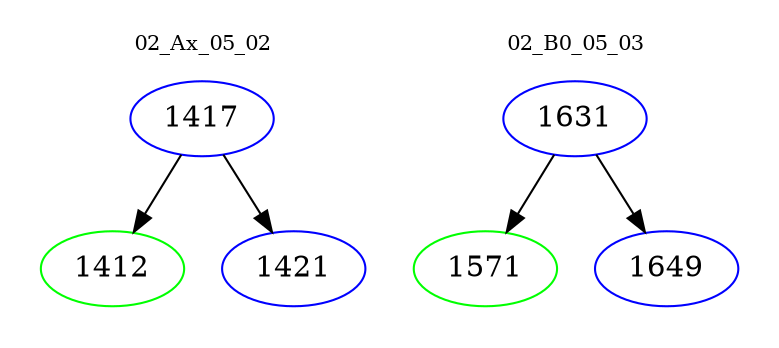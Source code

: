digraph{
subgraph cluster_0 {
color = white
label = "02_Ax_05_02";
fontsize=10;
T0_1417 [label="1417", color="blue"]
T0_1417 -> T0_1412 [color="black"]
T0_1412 [label="1412", color="green"]
T0_1417 -> T0_1421 [color="black"]
T0_1421 [label="1421", color="blue"]
}
subgraph cluster_1 {
color = white
label = "02_B0_05_03";
fontsize=10;
T1_1631 [label="1631", color="blue"]
T1_1631 -> T1_1571 [color="black"]
T1_1571 [label="1571", color="green"]
T1_1631 -> T1_1649 [color="black"]
T1_1649 [label="1649", color="blue"]
}
}

